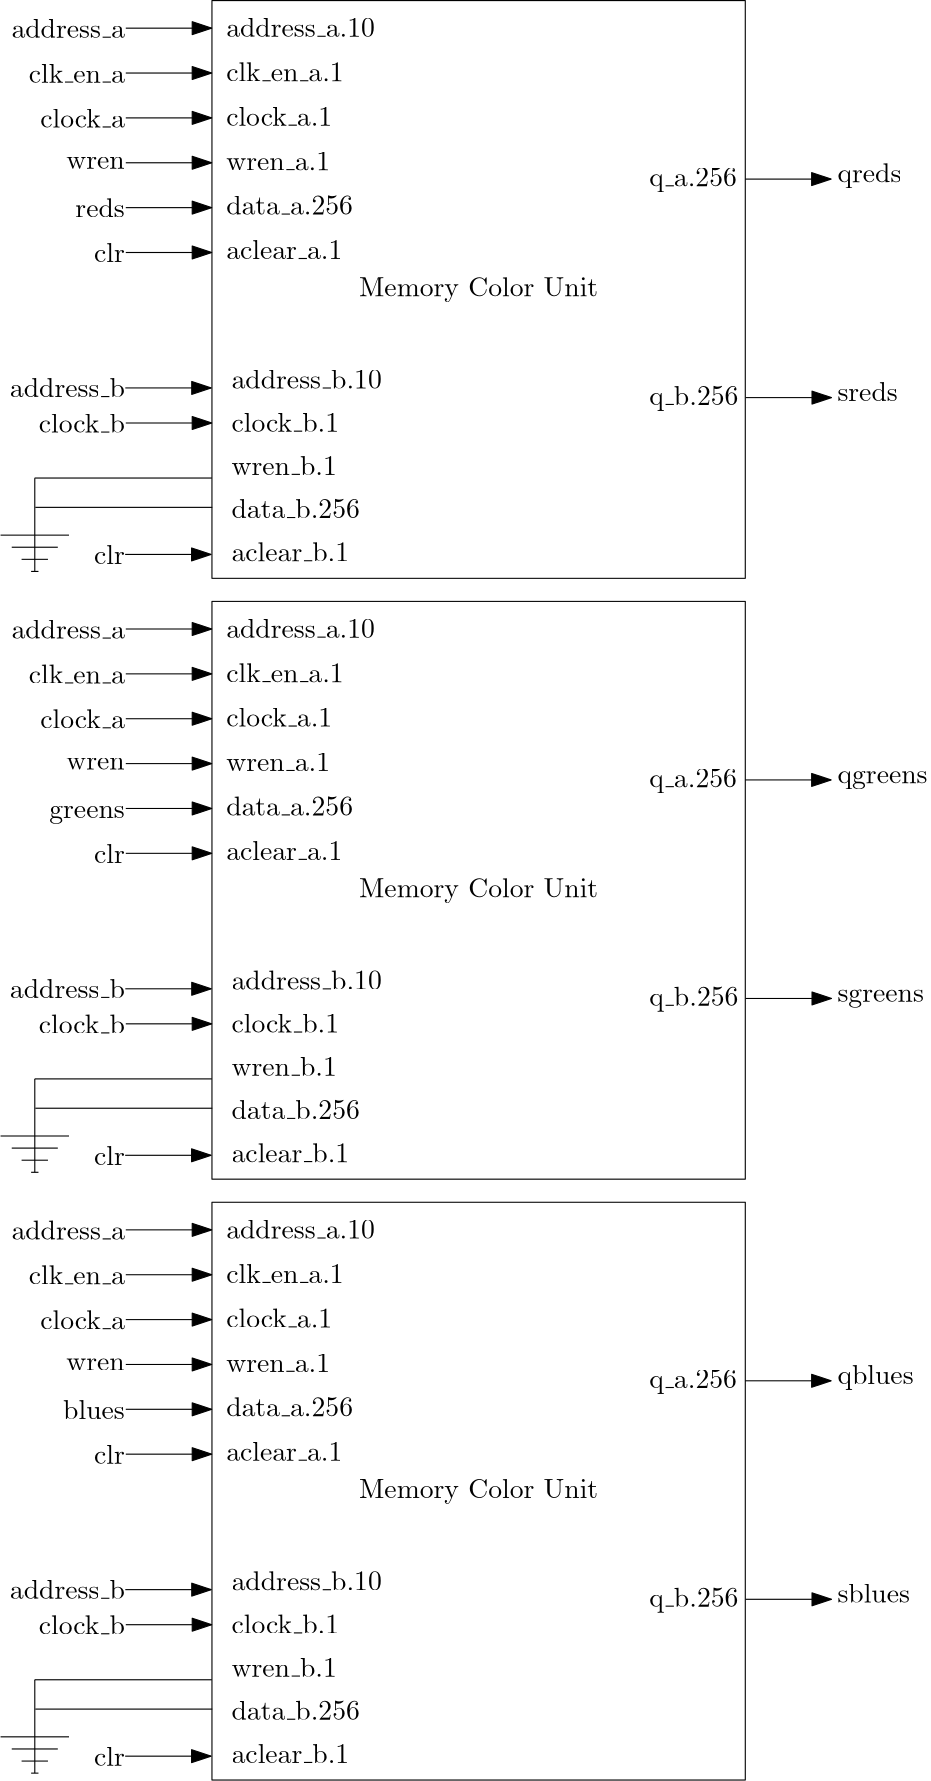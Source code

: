 <?xml version="1.0"?>
<!DOCTYPE ipe SYSTEM "ipe.dtd">
<ipe version="70218" creator="Ipe 7.2.23">
<info created="D:20210513221420" modified="D:20210513222956"/>
<ipestyle name="basic">
<symbol name="arrow/arc(spx)">
<path stroke="sym-stroke" fill="sym-stroke" pen="sym-pen">
0 0 m
-1 0.333 l
-1 -0.333 l
h
</path>
</symbol>
<symbol name="arrow/farc(spx)">
<path stroke="sym-stroke" fill="white" pen="sym-pen">
0 0 m
-1 0.333 l
-1 -0.333 l
h
</path>
</symbol>
<symbol name="arrow/ptarc(spx)">
<path stroke="sym-stroke" fill="sym-stroke" pen="sym-pen">
0 0 m
-1 0.333 l
-0.8 0 l
-1 -0.333 l
h
</path>
</symbol>
<symbol name="arrow/fptarc(spx)">
<path stroke="sym-stroke" fill="white" pen="sym-pen">
0 0 m
-1 0.333 l
-0.8 0 l
-1 -0.333 l
h
</path>
</symbol>
<symbol name="mark/circle(sx)" transformations="translations">
<path fill="sym-stroke">
0.6 0 0 0.6 0 0 e
0.4 0 0 0.4 0 0 e
</path>
</symbol>
<symbol name="mark/disk(sx)" transformations="translations">
<path fill="sym-stroke">
0.6 0 0 0.6 0 0 e
</path>
</symbol>
<symbol name="mark/fdisk(sfx)" transformations="translations">
<group>
<path fill="sym-fill">
0.5 0 0 0.5 0 0 e
</path>
<path fill="sym-stroke" fillrule="eofill">
0.6 0 0 0.6 0 0 e
0.4 0 0 0.4 0 0 e
</path>
</group>
</symbol>
<symbol name="mark/box(sx)" transformations="translations">
<path fill="sym-stroke" fillrule="eofill">
-0.6 -0.6 m
0.6 -0.6 l
0.6 0.6 l
-0.6 0.6 l
h
-0.4 -0.4 m
0.4 -0.4 l
0.4 0.4 l
-0.4 0.4 l
h
</path>
</symbol>
<symbol name="mark/square(sx)" transformations="translations">
<path fill="sym-stroke">
-0.6 -0.6 m
0.6 -0.6 l
0.6 0.6 l
-0.6 0.6 l
h
</path>
</symbol>
<symbol name="mark/fsquare(sfx)" transformations="translations">
<group>
<path fill="sym-fill">
-0.5 -0.5 m
0.5 -0.5 l
0.5 0.5 l
-0.5 0.5 l
h
</path>
<path fill="sym-stroke" fillrule="eofill">
-0.6 -0.6 m
0.6 -0.6 l
0.6 0.6 l
-0.6 0.6 l
h
-0.4 -0.4 m
0.4 -0.4 l
0.4 0.4 l
-0.4 0.4 l
h
</path>
</group>
</symbol>
<symbol name="mark/cross(sx)" transformations="translations">
<group>
<path fill="sym-stroke">
-0.43 -0.57 m
0.57 0.43 l
0.43 0.57 l
-0.57 -0.43 l
h
</path>
<path fill="sym-stroke">
-0.43 0.57 m
0.57 -0.43 l
0.43 -0.57 l
-0.57 0.43 l
h
</path>
</group>
</symbol>
<symbol name="arrow/fnormal(spx)">
<path stroke="sym-stroke" fill="white" pen="sym-pen">
0 0 m
-1 0.333 l
-1 -0.333 l
h
</path>
</symbol>
<symbol name="arrow/pointed(spx)">
<path stroke="sym-stroke" fill="sym-stroke" pen="sym-pen">
0 0 m
-1 0.333 l
-0.8 0 l
-1 -0.333 l
h
</path>
</symbol>
<symbol name="arrow/fpointed(spx)">
<path stroke="sym-stroke" fill="white" pen="sym-pen">
0 0 m
-1 0.333 l
-0.8 0 l
-1 -0.333 l
h
</path>
</symbol>
<symbol name="arrow/linear(spx)">
<path stroke="sym-stroke" pen="sym-pen">
-1 0.333 m
0 0 l
-1 -0.333 l
</path>
</symbol>
<symbol name="arrow/fdouble(spx)">
<path stroke="sym-stroke" fill="white" pen="sym-pen">
0 0 m
-1 0.333 l
-1 -0.333 l
h
-1 0 m
-2 0.333 l
-2 -0.333 l
h
</path>
</symbol>
<symbol name="arrow/double(spx)">
<path stroke="sym-stroke" fill="sym-stroke" pen="sym-pen">
0 0 m
-1 0.333 l
-1 -0.333 l
h
-1 0 m
-2 0.333 l
-2 -0.333 l
h
</path>
</symbol>
<symbol name="arrow/mid-normal(spx)">
<path stroke="sym-stroke" fill="sym-stroke" pen="sym-pen">
0.5 0 m
-0.5 0.333 l
-0.5 -0.333 l
h
</path>
</symbol>
<symbol name="arrow/mid-fnormal(spx)">
<path stroke="sym-stroke" fill="white" pen="sym-pen">
0.5 0 m
-0.5 0.333 l
-0.5 -0.333 l
h
</path>
</symbol>
<symbol name="arrow/mid-pointed(spx)">
<path stroke="sym-stroke" fill="sym-stroke" pen="sym-pen">
0.5 0 m
-0.5 0.333 l
-0.3 0 l
-0.5 -0.333 l
h
</path>
</symbol>
<symbol name="arrow/mid-fpointed(spx)">
<path stroke="sym-stroke" fill="white" pen="sym-pen">
0.5 0 m
-0.5 0.333 l
-0.3 0 l
-0.5 -0.333 l
h
</path>
</symbol>
<symbol name="arrow/mid-double(spx)">
<path stroke="sym-stroke" fill="sym-stroke" pen="sym-pen">
1 0 m
0 0.333 l
0 -0.333 l
h
0 0 m
-1 0.333 l
-1 -0.333 l
h
</path>
</symbol>
<symbol name="arrow/mid-fdouble(spx)">
<path stroke="sym-stroke" fill="white" pen="sym-pen">
1 0 m
0 0.333 l
0 -0.333 l
h
0 0 m
-1 0.333 l
-1 -0.333 l
h
</path>
</symbol>
<anglesize name="22.5 deg" value="22.5"/>
<anglesize name="30 deg" value="30"/>
<anglesize name="45 deg" value="45"/>
<anglesize name="60 deg" value="60"/>
<anglesize name="90 deg" value="90"/>
<arrowsize name="large" value="10"/>
<arrowsize name="small" value="5"/>
<arrowsize name="tiny" value="3"/>
<color name="blue" value="0 0 1"/>
<color name="brown" value="0.647 0.165 0.165"/>
<color name="darkblue" value="0 0 0.545"/>
<color name="darkcyan" value="0 0.545 0.545"/>
<color name="darkgray" value="0.663"/>
<color name="darkgreen" value="0 0.392 0"/>
<color name="darkmagenta" value="0.545 0 0.545"/>
<color name="darkorange" value="1 0.549 0"/>
<color name="darkred" value="0.545 0 0"/>
<color name="gold" value="1 0.843 0"/>
<color name="gray" value="0.745"/>
<color name="green" value="0 1 0"/>
<color name="lightblue" value="0.678 0.847 0.902"/>
<color name="lightcyan" value="0.878 1 1"/>
<color name="lightgray" value="0.827"/>
<color name="lightgreen" value="0.565 0.933 0.565"/>
<color name="lightyellow" value="1 1 0.878"/>
<color name="navy" value="0 0 0.502"/>
<color name="orange" value="1 0.647 0"/>
<color name="pink" value="1 0.753 0.796"/>
<color name="purple" value="0.627 0.125 0.941"/>
<color name="red" value="1 0 0"/>
<color name="seagreen" value="0.18 0.545 0.341"/>
<color name="turquoise" value="0.251 0.878 0.816"/>
<color name="violet" value="0.933 0.51 0.933"/>
<color name="yellow" value="1 1 0"/>
<dashstyle name="dash dot dotted" value="[4 2 1 2 1 2] 0"/>
<dashstyle name="dash dotted" value="[4 2 1 2] 0"/>
<dashstyle name="dashed" value="[4] 0"/>
<dashstyle name="dotted" value="[1 3] 0"/>
<gridsize name="10 pts (~3.5 mm)" value="10"/>
<gridsize name="14 pts (~5 mm)" value="14"/>
<gridsize name="16 pts (~6 mm)" value="16"/>
<gridsize name="20 pts (~7 mm)" value="20"/>
<gridsize name="28 pts (~10 mm)" value="28"/>
<gridsize name="32 pts (~12 mm)" value="32"/>
<gridsize name="4 pts" value="4"/>
<gridsize name="56 pts (~20 mm)" value="56"/>
<gridsize name="8 pts (~3 mm)" value="8"/>
<opacity name="10%" value="0.1"/>
<opacity name="30%" value="0.3"/>
<opacity name="50%" value="0.5"/>
<opacity name="75%" value="0.75"/>
<pen name="fat" value="1.2"/>
<pen name="heavier" value="0.8"/>
<pen name="ultrafat" value="2"/>
<symbolsize name="large" value="5"/>
<symbolsize name="small" value="2"/>
<symbolsize name="tiny" value="1.1"/>
<textsize name="Huge" value="\Huge"/>
<textsize name="LARGE" value="\LARGE"/>
<textsize name="Large" value="\Large"/>
<textsize name="footnote" value="\footnotesize"/>
<textsize name="huge" value="\huge"/>
<textsize name="large" value="\large"/>
<textsize name="small" value="\small"/>
<textsize name="tiny" value="\tiny"/>
<textstyle name="center" begin="\begin{center}" end="\end{center}"/>
<textstyle name="item" begin="\begin{itemize}\item{}" end="\end{itemize}"/>
<textstyle name="itemize" begin="\begin{itemize}" end="\end{itemize}"/>
<tiling name="falling" angle="-60" step="4" width="1"/>
<tiling name="rising" angle="30" step="4" width="1"/>
</ipestyle>
<ipestyle name="huge">
<symbol name="arrow/arc(spx)">
<path stroke="sym-stroke" fill="sym-stroke" pen="sym-pen">
0 0 m
-1 0.333 l
-1 -0.333 l
h
</path>
</symbol>
<symbol name="arrow/farc(spx)">
<path stroke="sym-stroke" fill="white" pen="sym-pen">
0 0 m
-1 0.333 l
-1 -0.333 l
h
</path>
</symbol>
<symbol name="arrow/ptarc(spx)">
<path stroke="sym-stroke" fill="sym-stroke" pen="sym-pen">
0 0 m
-1 0.333 l
-0.8 0 l
-1 -0.333 l
h
</path>
</symbol>
<symbol name="arrow/fptarc(spx)">
<path stroke="sym-stroke" fill="white" pen="sym-pen">
0 0 m
-1 0.333 l
-0.8 0 l
-1 -0.333 l
h
</path>
</symbol>
<symbol name="mark/circle(sx)" transformations="translations">
<path fill="sym-stroke">
0.6 0 0 0.6 0 0 e
0.4 0 0 0.4 0 0 e
</path>
</symbol>
<symbol name="mark/disk(sx)" transformations="translations">
<path fill="sym-stroke">
0.6 0 0 0.6 0 0 e
</path>
</symbol>
<symbol name="mark/fdisk(sfx)" transformations="translations">
<group>
<path fill="sym-fill">
0.5 0 0 0.5 0 0 e
</path>
<path fill="sym-stroke" fillrule="eofill">
0.6 0 0 0.6 0 0 e
0.4 0 0 0.4 0 0 e
</path>
</group>
</symbol>
<symbol name="mark/box(sx)" transformations="translations">
<path fill="sym-stroke" fillrule="eofill">
-0.6 -0.6 m
0.6 -0.6 l
0.6 0.6 l
-0.6 0.6 l
h
-0.4 -0.4 m
0.4 -0.4 l
0.4 0.4 l
-0.4 0.4 l
h
</path>
</symbol>
<symbol name="mark/square(sx)" transformations="translations">
<path fill="sym-stroke">
-0.6 -0.6 m
0.6 -0.6 l
0.6 0.6 l
-0.6 0.6 l
h
</path>
</symbol>
<symbol name="mark/fsquare(sfx)" transformations="translations">
<group>
<path fill="sym-fill">
-0.5 -0.5 m
0.5 -0.5 l
0.5 0.5 l
-0.5 0.5 l
h
</path>
<path fill="sym-stroke" fillrule="eofill">
-0.6 -0.6 m
0.6 -0.6 l
0.6 0.6 l
-0.6 0.6 l
h
-0.4 -0.4 m
0.4 -0.4 l
0.4 0.4 l
-0.4 0.4 l
h
</path>
</group>
</symbol>
<symbol name="mark/cross(sx)" transformations="translations">
<group>
<path fill="sym-stroke">
-0.43 -0.57 m
0.57 0.43 l
0.43 0.57 l
-0.57 -0.43 l
h
</path>
<path fill="sym-stroke">
-0.43 0.57 m
0.57 -0.43 l
0.43 -0.57 l
-0.57 0.43 l
h
</path>
</group>
</symbol>
<symbol name="arrow/fnormal(spx)">
<path stroke="sym-stroke" fill="white" pen="sym-pen">
0 0 m
-1 0.333 l
-1 -0.333 l
h
</path>
</symbol>
<symbol name="arrow/pointed(spx)">
<path stroke="sym-stroke" fill="sym-stroke" pen="sym-pen">
0 0 m
-1 0.333 l
-0.8 0 l
-1 -0.333 l
h
</path>
</symbol>
<symbol name="arrow/fpointed(spx)">
<path stroke="sym-stroke" fill="white" pen="sym-pen">
0 0 m
-1 0.333 l
-0.8 0 l
-1 -0.333 l
h
</path>
</symbol>
<symbol name="arrow/linear(spx)">
<path stroke="sym-stroke" pen="sym-pen">
-1 0.333 m
0 0 l
-1 -0.333 l
</path>
</symbol>
<symbol name="arrow/fdouble(spx)">
<path stroke="sym-stroke" fill="white" pen="sym-pen">
0 0 m
-1 0.333 l
-1 -0.333 l
h
-1 0 m
-2 0.333 l
-2 -0.333 l
h
</path>
</symbol>
<symbol name="arrow/double(spx)">
<path stroke="sym-stroke" fill="sym-stroke" pen="sym-pen">
0 0 m
-1 0.333 l
-1 -0.333 l
h
-1 0 m
-2 0.333 l
-2 -0.333 l
h
</path>
</symbol>
<symbol name="arrow/mid-normal(spx)">
<path stroke="sym-stroke" fill="sym-stroke" pen="sym-pen">
0.5 0 m
-0.5 0.333 l
-0.5 -0.333 l
h
</path>
</symbol>
<symbol name="arrow/mid-fnormal(spx)">
<path stroke="sym-stroke" fill="white" pen="sym-pen">
0.5 0 m
-0.5 0.333 l
-0.5 -0.333 l
h
</path>
</symbol>
<symbol name="arrow/mid-pointed(spx)">
<path stroke="sym-stroke" fill="sym-stroke" pen="sym-pen">
0.5 0 m
-0.5 0.333 l
-0.3 0 l
-0.5 -0.333 l
h
</path>
</symbol>
<symbol name="arrow/mid-fpointed(spx)">
<path stroke="sym-stroke" fill="white" pen="sym-pen">
0.5 0 m
-0.5 0.333 l
-0.3 0 l
-0.5 -0.333 l
h
</path>
</symbol>
<symbol name="arrow/mid-double(spx)">
<path stroke="sym-stroke" fill="sym-stroke" pen="sym-pen">
1 0 m
0 0.333 l
0 -0.333 l
h
0 0 m
-1 0.333 l
-1 -0.333 l
h
</path>
</symbol>
<symbol name="arrow/mid-fdouble(spx)">
<path stroke="sym-stroke" fill="white" pen="sym-pen">
1 0 m
0 0.333 l
0 -0.333 l
h
0 0 m
-1 0.333 l
-1 -0.333 l
h
</path>
</symbol>
<anglesize name="22.5 deg" value="22.5"/>
<anglesize name="30 deg" value="30"/>
<anglesize name="45 deg" value="45"/>
<anglesize name="60 deg" value="60"/>
<anglesize name="90 deg" value="90"/>
<arrowsize name="large" value="10"/>
<arrowsize name="small" value="5"/>
<arrowsize name="tiny" value="3"/>
<color name="blue" value="0 0 1"/>
<color name="brown" value="0.647 0.165 0.165"/>
<color name="darkblue" value="0 0 0.545"/>
<color name="darkcyan" value="0 0.545 0.545"/>
<color name="darkgray" value="0.663"/>
<color name="darkgreen" value="0 0.392 0"/>
<color name="darkmagenta" value="0.545 0 0.545"/>
<color name="darkorange" value="1 0.549 0"/>
<color name="darkred" value="0.545 0 0"/>
<color name="gold" value="1 0.843 0"/>
<color name="gray" value="0.745"/>
<color name="green" value="0 1 0"/>
<color name="lightblue" value="0.678 0.847 0.902"/>
<color name="lightcyan" value="0.878 1 1"/>
<color name="lightgray" value="0.827"/>
<color name="lightgreen" value="0.565 0.933 0.565"/>
<color name="lightyellow" value="1 1 0.878"/>
<color name="navy" value="0 0 0.502"/>
<color name="orange" value="1 0.647 0"/>
<color name="pink" value="1 0.753 0.796"/>
<color name="purple" value="0.627 0.125 0.941"/>
<color name="red" value="1 0 0"/>
<color name="seagreen" value="0.18 0.545 0.341"/>
<color name="turquoise" value="0.251 0.878 0.816"/>
<color name="violet" value="0.933 0.51 0.933"/>
<color name="yellow" value="1 1 0"/>
<dashstyle name="dash dot dotted" value="[4 2 1 2 1 2] 0"/>
<dashstyle name="dash dotted" value="[4 2 1 2] 0"/>
<dashstyle name="dashed" value="[4] 0"/>
<dashstyle name="dotted" value="[1 3] 0"/>
<gridsize name="10 pts (~3.5 mm)" value="10"/>
<gridsize name="14 pts (~5 mm)" value="14"/>
<gridsize name="16 pts (~6 mm)" value="16"/>
<gridsize name="20 pts (~7 mm)" value="20"/>
<gridsize name="28 pts (~10 mm)" value="28"/>
<gridsize name="32 pts (~12 mm)" value="32"/>
<gridsize name="4 pts" value="4"/>
<gridsize name="56 pts (~20 mm)" value="56"/>
<gridsize name="8 pts (~3 mm)" value="8"/>
<opacity name="10%" value="0.1"/>
<opacity name="30%" value="0.3"/>
<opacity name="50%" value="0.5"/>
<opacity name="75%" value="0.75"/>
<pen name="fat" value="1.2"/>
<pen name="heavier" value="0.8"/>
<pen name="ultrafat" value="2"/>
<symbolsize name="large" value="5"/>
<symbolsize name="small" value="2"/>
<symbolsize name="tiny" value="1.1"/>
<textsize name="Huge" value="\Huge"/>
<textsize name="LARGE" value="\LARGE"/>
<textsize name="Large" value="\Large"/>
<textsize name="footnote" value="\footnotesize"/>
<textsize name="huge" value="\huge"/>
<textsize name="large" value="\large"/>
<textsize name="small" value="\small"/>
<textsize name="tiny" value="\tiny"/>
<textstyle name="center" begin="\begin{center}" end="\end{center}"/>
<textstyle name="item" begin="\begin{itemize}\item{}" end="\end{itemize}"/>
<textstyle name="itemize" begin="\begin{itemize}" end="\end{itemize}"/>
<layout paper="2000 2000" origin="0 0" frame="2000 2000"/>
<tiling name="falling" angle="-60" step="4" width="1"/>
<tiling name="rising" angle="30" step="4" width="1"/>
</ipestyle>
<page>
<layer name="alpha"/>
<view layers="alpha" active="alpha"/>
<text layer="alpha" matrix="1 0 0 1 162.262 -9.59731" transformations="translations" pos="745.026 1610.21" stroke="black" type="label" width="40.808" height="6.918" depth="0" valign="baseline">address\_a</text>
<text matrix="1 0 0 1 161.707 -138.963" transformations="translations" pos="745.026 1610.21" stroke="black" type="label" width="41.362" height="6.918" depth="0" valign="baseline">address\_b</text>
<text matrix="1 0 0 1 166.604 4.2058" transformations="translations" pos="746.922 1580.25" stroke="black" type="label" width="34.57" height="6.918" depth="0" valign="baseline">clk\_en\_a</text>
<group matrix="1 0 0 1 -0.00298967 0">
<path matrix="1.71429 0 0 3.25 869.773 -881.997" stroke="black">
64 768 m
64 704 l
176 704 l
176 768 l
h
</path>
<text matrix="1 0 0 1 936.426 771.505" transformations="translations" pos="96 736" stroke="black" type="label" width="86.122" height="6.926" depth="1.93" valign="baseline">Memory Color Unit</text>
<group matrix="1 0 0 1 848.932 764.396">
<text matrix="1 0 0 1 0 62.7158" transformations="translations" pos="288 720" stroke="black" type="label" width="31.537" height="6.428" depth="1.93" valign="baseline">q\_a.256</text>
<text transformations="translations" pos="288 704" stroke="black" type="label" width="32.091" height="6.926" depth="1.93" valign="baseline">q\_b.256</text>
</group>
<group matrix="1 0 0 1 915.487 848.944">
<text matrix="1 0 0 1 37.1197 -64" transformations="translations" pos="32 816" stroke="black" type="label" width="53.538" height="6.918" depth="0" valign="baseline">address\_a.10</text>
<text matrix="1 0 0 1 37.1197 -64" transformations="translations" pos="32 800" stroke="black" type="label" width="42.319" height="6.918" depth="0" valign="baseline">clk\_en\_a.1</text>
<text matrix="1 0 0 1 37.1197 -64" transformations="translations" pos="32 784" stroke="black" type="label" width="38.179" height="6.918" depth="0" valign="baseline">clock\_a.1</text>
<text matrix="1 0 0 1 37.1197 -16" transformations="translations" pos="32 720" stroke="black" type="label" width="37.377" height="6.42" depth="0" valign="baseline">wren\_a.1</text>
<text matrix="1 0 0 1 37.1197 -64" transformations="translations" pos="32 752" stroke="black" type="label" width="45.651" height="6.918" depth="0" valign="baseline">data\_a.256</text>
<text matrix="1 0 0 1 37.1197 -64" transformations="translations" pos="32 736" stroke="black" type="label" width="41.804" height="6.918" depth="0" valign="baseline">aclear\_a.1</text>
</group>
<text matrix="1 0 0 1 954.525 834.323" transformations="translations" pos="32 640" stroke="black" type="label" width="54.092" height="6.918" depth="0" valign="baseline">address\_b.10</text>
<text matrix="1 0 0 1 954.525 850.778" transformations="translations" pos="32 608" stroke="black" type="label" width="38.733" height="6.918" depth="0" valign="baseline">clock\_b.1</text>
<text matrix="1 0 0 1 954.525 851.234" transformations="translations" pos="32 592" stroke="black" type="label" width="37.93" height="6.918" depth="0" valign="baseline">wren\_b.1</text>
<text matrix="1 0 0 1 954.525 851.689" transformations="translations" pos="32 576" stroke="black" type="label" width="46.205" height="6.918" depth="0" valign="baseline">data\_b.256</text>
<text matrix="1 0 0 1 954.525 852.144" transformations="translations" pos="32 560" stroke="black" type="label" width="42.358" height="6.918" depth="0" valign="baseline">aclear\_b.1</text>
</group>
<text matrix="1 0 0 1 169.933 3.04164" transformations="translations" pos="747.732 1565.26" stroke="black" type="label" width="30.43" height="6.918" depth="0" valign="baseline">clock\_a</text>
<text matrix="1 0 0 1 167.409 -90.0562" transformations="translations" pos="749.702 1548.52" stroke="black" type="label" width="30.984" height="6.918" depth="0" valign="baseline">clock\_b</text>
<text matrix="1 0 0 1 181.877 -14.3793" transformations="translations" pos="755.121 1534.23" stroke="black" type="label" width="11.097" height="6.918" depth="0" valign="baseline">clr</text>
<text matrix="1 0 0 1 175.673 29.8505" transformations="translations" pos="754.628 1506.15" stroke="black" type="label" width="17.794" height="6.918" depth="0" valign="baseline">reds</text>
<text matrix="1 0 0 1 166.988 81.7986" transformations="translations" pos="760.047 1471.67" stroke="black" type="label" width="21.06" height="4.289" depth="0" valign="baseline">wren</text>
<text matrix="1 0 0 1 -35.6842 -4.39969" transformations="translations" pos="1240.33 1552.95" stroke="black" type="label" width="23.052" height="6.926" depth="1.93" valign="baseline">qreds</text>
<text matrix="1 0 0 1 -30.2656 0.674055" transformations="translations" pos="1234.91 1469.21" stroke="black" type="label" width="21.724" height="6.918" depth="0" valign="baseline">sreds</text>
<group matrix="1 0 0 1 -0.00298967 0">
<path matrix="-3.60884 0 0 4.21874 1860.79 -6.95418" stroke="black">
261.88 343.471 m
261.88 335.512 l
</path>
<group matrix="-3.60884 0 0 4.21874 1863.8 -12.4352">
<path matrix="1 0 0 1 -0.349667 0" stroke="black">
259.651 339.909 m
266.478 339.909 l
</path>
<path matrix="1 0 0 1 -0.19981 0" stroke="black">
260.617 338.876 m
265.212 338.876 l
</path>
<path matrix="1 0 0 1 -0.116556 0.166508" stroke="black">
261.516 337.677 m
264.147 337.677 l
</path>
<path stroke="black">
262.348 336.812 m
263.081 336.812 l
</path>
</group>
<path stroke="black">
915.646 1442.11 m
979.449 1442.11 l
</path>
</group>
<text matrix="1 0 0 1 181.877 -123.085" transformations="translations" pos="755.121 1534.23" stroke="black" type="label" width="11.097" height="6.918" depth="0" valign="baseline">clr</text>
<path matrix="1 0 0 1 -0.00298967 0" stroke="black">
979.598 1431.55 m
915.897 1431.55 l
</path>
<path matrix="1 0 0 1 0.0205044 -1.43633" stroke="black" arrow="normal/normal">
948.445 1463.36 m
979.361 1463.36 l
</path>
<path matrix="1 0 0 1 -0.209018 -48.7561" stroke="black" arrow="normal/normal">
948.445 1463.36 m
979.361 1463.36 l
</path>
<path matrix="1 0 0 1 -0.152876 11.1847" stroke="black" arrow="normal/normal">
948.445 1463.36 m
979.361 1463.36 l
</path>
<path matrix="1 0 0 1 0.0200532 59.9507" stroke="black" arrow="normal/normal">
948.445 1463.36 m
979.361 1463.36 l
</path>
<path matrix="1 0 0 1 0.0200532 76.1023" stroke="black" arrow="normal/normal">
948.445 1463.36 m
979.361 1463.36 l
</path>
<path matrix="1 0 0 1 0.0200532 92.2539" stroke="black" arrow="normal/normal">
948.445 1463.36 m
979.361 1463.36 l
</path>
<path matrix="1 0 0 1 0.0200532 108.406" stroke="black" arrow="normal/normal">
948.445 1463.36 m
979.361 1463.36 l
</path>
<path matrix="1 0 0 1 0.0200532 124.557" stroke="black" arrow="normal/normal">
948.445 1463.36 m
979.361 1463.36 l
</path>
<path matrix="1 0 0 1 0.0200532 140.709" stroke="black" arrow="normal/normal">
948.445 1463.36 m
979.361 1463.36 l
</path>
<path matrix="1 0 0 1 223.015 86.3737" stroke="black" arrow="normal/normal">
948.445 1463.36 m
979.361 1463.36 l
</path>
<path matrix="1 0 0 1 223.148 7.70542" stroke="black" arrow="normal/normal">
948.445 1463.36 m
979.361 1463.36 l
</path>
<text matrix="1 0 0 1 162.265 -442.213" transformations="translations" pos="745.026 1610.21" stroke="black" type="label" width="40.808" height="6.918" depth="0" valign="baseline">address\_a</text>
<text matrix="1 0 0 1 161.71 -571.579" transformations="translations" pos="745.026 1610.21" stroke="black" type="label" width="41.362" height="6.918" depth="0" valign="baseline">address\_b</text>
<text matrix="1 0 0 1 166.607 -428.41" transformations="translations" pos="746.922 1580.25" stroke="black" type="label" width="34.57" height="6.918" depth="0" valign="baseline">clk\_en\_a</text>
<group matrix="1 0 0 1 0.00008879 -432.616">
<path matrix="1.71429 0 0 3.25 869.773 -881.997" stroke="black">
64 768 m
64 704 l
176 704 l
176 768 l
h
</path>
<text matrix="1 0 0 1 936.426 771.505" transformations="translations" pos="96 736" stroke="black" type="label" width="86.122" height="6.926" depth="1.93" valign="baseline">Memory Color Unit</text>
<group matrix="1 0 0 1 848.932 764.396">
<text matrix="1 0 0 1 0 62.7158" transformations="translations" pos="288 720" stroke="black" type="label" width="31.537" height="6.428" depth="1.93" valign="baseline">q\_a.256</text>
<text transformations="translations" pos="288 704" stroke="black" type="label" width="32.091" height="6.926" depth="1.93" valign="baseline">q\_b.256</text>
</group>
<group matrix="1 0 0 1 915.487 848.944">
<text matrix="1 0 0 1 37.1197 -64" transformations="translations" pos="32 816" stroke="black" type="label" width="53.538" height="6.918" depth="0" valign="baseline">address\_a.10</text>
<text matrix="1 0 0 1 37.1197 -64" transformations="translations" pos="32 800" stroke="black" type="label" width="42.319" height="6.918" depth="0" valign="baseline">clk\_en\_a.1</text>
<text matrix="1 0 0 1 37.1197 -64" transformations="translations" pos="32 784" stroke="black" type="label" width="38.179" height="6.918" depth="0" valign="baseline">clock\_a.1</text>
<text matrix="1 0 0 1 37.1197 -16" transformations="translations" pos="32 720" stroke="black" type="label" width="37.377" height="6.42" depth="0" valign="baseline">wren\_a.1</text>
<text matrix="1 0 0 1 37.1197 -64" transformations="translations" pos="32 752" stroke="black" type="label" width="45.651" height="6.918" depth="0" valign="baseline">data\_a.256</text>
<text matrix="1 0 0 1 37.1197 -64" transformations="translations" pos="32 736" stroke="black" type="label" width="41.804" height="6.918" depth="0" valign="baseline">aclear\_a.1</text>
</group>
<text matrix="1 0 0 1 954.525 834.323" transformations="translations" pos="32 640" stroke="black" type="label" width="54.092" height="6.918" depth="0" valign="baseline">address\_b.10</text>
<text matrix="1 0 0 1 954.525 850.778" transformations="translations" pos="32 608" stroke="black" type="label" width="38.733" height="6.918" depth="0" valign="baseline">clock\_b.1</text>
<text matrix="1 0 0 1 954.525 851.234" transformations="translations" pos="32 592" stroke="black" type="label" width="37.93" height="6.918" depth="0" valign="baseline">wren\_b.1</text>
<text matrix="1 0 0 1 954.525 851.689" transformations="translations" pos="32 576" stroke="black" type="label" width="46.205" height="6.918" depth="0" valign="baseline">data\_b.256</text>
<text matrix="1 0 0 1 954.525 852.144" transformations="translations" pos="32 560" stroke="black" type="label" width="42.358" height="6.918" depth="0" valign="baseline">aclear\_b.1</text>
</group>
<text matrix="1 0 0 1 169.936 -429.574" transformations="translations" pos="747.732 1565.26" stroke="black" type="label" width="30.43" height="6.918" depth="0" valign="baseline">clock\_a</text>
<text matrix="1 0 0 1 167.412 -522.672" transformations="translations" pos="749.702 1548.52" stroke="black" type="label" width="30.984" height="6.918" depth="0" valign="baseline">clock\_b</text>
<text matrix="1 0 0 1 181.88 -446.995" transformations="translations" pos="755.121 1534.23" stroke="black" type="label" width="11.097" height="6.918" depth="0" valign="baseline">clr</text>
<text matrix="1 0 0 1 171.275 -402.765" transformations="translations" pos="754.628 1506.15" stroke="black" type="label" width="22.195" height="6.918" depth="0" valign="baseline">blues</text>
<text matrix="1 0 0 1 166.991 -350.817" transformations="translations" pos="760.047 1471.67" stroke="black" type="label" width="21.06" height="4.289" depth="0" valign="baseline">wren</text>
<text matrix="1 0 0 1 -35.6811 -437.015" transformations="translations" pos="1240.33 1552.95" stroke="black" type="label" width="27.453" height="6.926" depth="1.93" valign="baseline">qblues</text>
<text matrix="1 0 0 1 -30.2625 -431.942" transformations="translations" pos="1234.91 1469.21" stroke="black" type="label" width="26.124" height="6.918" depth="0" valign="baseline">sblues</text>
<group matrix="1 0 0 1 0.00008879 -432.616">
<path matrix="-3.60884 0 0 4.21874 1860.79 -6.95418" stroke="black">
261.88 343.471 m
261.88 335.512 l
</path>
<group matrix="-3.60884 0 0 4.21874 1863.8 -12.4352">
<path matrix="1 0 0 1 -0.349667 0" stroke="black">
259.651 339.909 m
266.478 339.909 l
</path>
<path matrix="1 0 0 1 -0.19981 0" stroke="black">
260.617 338.876 m
265.212 338.876 l
</path>
<path matrix="1 0 0 1 -0.116556 0.166508" stroke="black">
261.516 337.677 m
264.147 337.677 l
</path>
<path stroke="black">
262.348 336.812 m
263.081 336.812 l
</path>
</group>
<path stroke="black">
915.646 1442.11 m
979.449 1442.11 l
</path>
</group>
<text matrix="1 0 0 1 181.88 -555.701" transformations="translations" pos="755.121 1534.23" stroke="black" type="label" width="11.097" height="6.918" depth="0" valign="baseline">clr</text>
<path matrix="1 0 0 1 0.00008879 -432.616" stroke="black">
979.598 1431.55 m
915.897 1431.55 l
</path>
<path matrix="1 0 0 1 0.0235828 -434.052" stroke="black" arrow="normal/normal">
948.445 1463.36 m
979.361 1463.36 l
</path>
<path matrix="1 0 0 1 -0.205939 -481.372" stroke="black" arrow="normal/normal">
948.445 1463.36 m
979.361 1463.36 l
</path>
<path matrix="1 0 0 1 -0.149797 -421.431" stroke="black" arrow="normal/normal">
948.445 1463.36 m
979.361 1463.36 l
</path>
<path matrix="1 0 0 1 0.0231316 -372.665" stroke="black" arrow="normal/normal">
948.445 1463.36 m
979.361 1463.36 l
</path>
<path matrix="1 0 0 1 0.0231316 -356.513" stroke="black" arrow="normal/normal">
948.445 1463.36 m
979.361 1463.36 l
</path>
<path matrix="1 0 0 1 0.0231316 -340.362" stroke="black" arrow="normal/normal">
948.445 1463.36 m
979.361 1463.36 l
</path>
<path matrix="1 0 0 1 0.0231316 -324.21" stroke="black" arrow="normal/normal">
948.445 1463.36 m
979.361 1463.36 l
</path>
<path matrix="1 0 0 1 0.0231316 -308.059" stroke="black" arrow="normal/normal">
948.445 1463.36 m
979.361 1463.36 l
</path>
<path matrix="1 0 0 1 0.0231316 -291.907" stroke="black" arrow="normal/normal">
948.445 1463.36 m
979.361 1463.36 l
</path>
<path matrix="1 0 0 1 223.018 -346.242" stroke="black" arrow="normal/normal">
948.445 1463.36 m
979.361 1463.36 l
</path>
<path matrix="1 0 0 1 223.151 -424.91" stroke="black" arrow="normal/normal">
948.445 1463.36 m
979.361 1463.36 l
</path>
<text matrix="1 0 0 1 162.265 -225.905" transformations="translations" pos="745.026 1610.21" stroke="black" type="label" width="40.808" height="6.918" depth="0" valign="baseline">address\_a</text>
<text matrix="1 0 0 1 161.71 -355.271" transformations="translations" pos="745.026 1610.21" stroke="black" type="label" width="41.362" height="6.918" depth="0" valign="baseline">address\_b</text>
<text matrix="1 0 0 1 166.607 -212.102" transformations="translations" pos="746.922 1580.25" stroke="black" type="label" width="34.57" height="6.918" depth="0" valign="baseline">clk\_en\_a</text>
<group matrix="1 0 0 1 0.00008879 -216.308">
<path matrix="1.71429 0 0 3.25 869.773 -881.997" stroke="black">
64 768 m
64 704 l
176 704 l
176 768 l
h
</path>
<text matrix="1 0 0 1 936.426 771.505" transformations="translations" pos="96 736" stroke="black" type="label" width="86.122" height="6.926" depth="1.93" valign="baseline">Memory Color Unit</text>
<group matrix="1 0 0 1 848.932 764.396">
<text matrix="1 0 0 1 0 62.7158" transformations="translations" pos="288 720" stroke="black" type="label" width="31.537" height="6.428" depth="1.93" valign="baseline">q\_a.256</text>
<text transformations="translations" pos="288 704" stroke="black" type="label" width="32.091" height="6.926" depth="1.93" valign="baseline">q\_b.256</text>
</group>
<group matrix="1 0 0 1 915.487 848.944">
<text matrix="1 0 0 1 37.1197 -64" transformations="translations" pos="32 816" stroke="black" type="label" width="53.538" height="6.918" depth="0" valign="baseline">address\_a.10</text>
<text matrix="1 0 0 1 37.1197 -64" transformations="translations" pos="32 800" stroke="black" type="label" width="42.319" height="6.918" depth="0" valign="baseline">clk\_en\_a.1</text>
<text matrix="1 0 0 1 37.1197 -64" transformations="translations" pos="32 784" stroke="black" type="label" width="38.179" height="6.918" depth="0" valign="baseline">clock\_a.1</text>
<text matrix="1 0 0 1 37.1197 -16" transformations="translations" pos="32 720" stroke="black" type="label" width="37.377" height="6.42" depth="0" valign="baseline">wren\_a.1</text>
<text matrix="1 0 0 1 37.1197 -64" transformations="translations" pos="32 752" stroke="black" type="label" width="45.651" height="6.918" depth="0" valign="baseline">data\_a.256</text>
<text matrix="1 0 0 1 37.1197 -64" transformations="translations" pos="32 736" stroke="black" type="label" width="41.804" height="6.918" depth="0" valign="baseline">aclear\_a.1</text>
</group>
<text matrix="1 0 0 1 954.525 834.323" transformations="translations" pos="32 640" stroke="black" type="label" width="54.092" height="6.918" depth="0" valign="baseline">address\_b.10</text>
<text matrix="1 0 0 1 954.525 850.778" transformations="translations" pos="32 608" stroke="black" type="label" width="38.733" height="6.918" depth="0" valign="baseline">clock\_b.1</text>
<text matrix="1 0 0 1 954.525 851.234" transformations="translations" pos="32 592" stroke="black" type="label" width="37.93" height="6.918" depth="0" valign="baseline">wren\_b.1</text>
<text matrix="1 0 0 1 954.525 851.689" transformations="translations" pos="32 576" stroke="black" type="label" width="46.205" height="6.918" depth="0" valign="baseline">data\_b.256</text>
<text matrix="1 0 0 1 954.525 852.144" transformations="translations" pos="32 560" stroke="black" type="label" width="42.358" height="6.918" depth="0" valign="baseline">aclear\_b.1</text>
</group>
<text matrix="1 0 0 1 169.936 -213.266" transformations="translations" pos="747.732 1565.26" stroke="black" type="label" width="30.43" height="6.918" depth="0" valign="baseline">clock\_a</text>
<text matrix="1 0 0 1 167.412 -306.364" transformations="translations" pos="749.702 1548.52" stroke="black" type="label" width="30.984" height="6.918" depth="0" valign="baseline">clock\_b</text>
<text matrix="1 0 0 1 181.88 -230.687" transformations="translations" pos="755.121 1534.23" stroke="black" type="label" width="11.097" height="6.918" depth="0" valign="baseline">clr</text>
<text matrix="1 0 0 1 166.266 -186.457" transformations="translations" pos="754.628 1506.15" stroke="black" type="label" width="27.204" height="4.297" depth="1.93" valign="baseline">greens</text>
<text matrix="1 0 0 1 166.991 -134.509" transformations="translations" pos="760.047 1471.67" stroke="black" type="label" width="21.06" height="4.289" depth="0" valign="baseline">wren</text>
<text matrix="1 0 0 1 -35.6811 -220.707" transformations="translations" pos="1240.33 1552.95" stroke="black" type="label" width="32.462" height="4.297" depth="1.93" valign="baseline">qgreens</text>
<text matrix="1 0 0 1 -30.2625 -215.634" transformations="translations" pos="1234.91 1469.21" stroke="black" type="label" width="31.133" height="4.297" depth="1.93" valign="baseline">sgreens</text>
<group matrix="1 0 0 1 0.00008879 -216.308">
<path matrix="-3.60884 0 0 4.21874 1860.79 -6.95418" stroke="black">
261.88 343.471 m
261.88 335.512 l
</path>
<group matrix="-3.60884 0 0 4.21874 1863.8 -12.4352">
<path matrix="1 0 0 1 -0.349667 0" stroke="black">
259.651 339.909 m
266.478 339.909 l
</path>
<path matrix="1 0 0 1 -0.19981 0" stroke="black">
260.617 338.876 m
265.212 338.876 l
</path>
<path matrix="1 0 0 1 -0.116556 0.166508" stroke="black">
261.516 337.677 m
264.147 337.677 l
</path>
<path stroke="black">
262.348 336.812 m
263.081 336.812 l
</path>
</group>
<path stroke="black">
915.646 1442.11 m
979.449 1442.11 l
</path>
</group>
<text matrix="1 0 0 1 181.88 -339.393" transformations="translations" pos="755.121 1534.23" stroke="black" type="label" width="11.097" height="6.918" depth="0" valign="baseline">clr</text>
<path matrix="1 0 0 1 0.00008879 -216.308" stroke="black">
979.598 1431.55 m
915.897 1431.55 l
</path>
<path matrix="1 0 0 1 0.0235828 -217.744" stroke="black" arrow="normal/normal">
948.445 1463.36 m
979.361 1463.36 l
</path>
<path matrix="1 0 0 1 -0.205939 -265.064" stroke="black" arrow="normal/normal">
948.445 1463.36 m
979.361 1463.36 l
</path>
<path matrix="1 0 0 1 -0.149797 -205.123" stroke="black" arrow="normal/normal">
948.445 1463.36 m
979.361 1463.36 l
</path>
<path matrix="1 0 0 1 0.0231316 -156.357" stroke="black" arrow="normal/normal">
948.445 1463.36 m
979.361 1463.36 l
</path>
<path matrix="1 0 0 1 0.0231316 -140.205" stroke="black" arrow="normal/normal">
948.445 1463.36 m
979.361 1463.36 l
</path>
<path matrix="1 0 0 1 0.0231316 -124.054" stroke="black" arrow="normal/normal">
948.445 1463.36 m
979.361 1463.36 l
</path>
<path matrix="1 0 0 1 0.0231316 -107.902" stroke="black" arrow="normal/normal">
948.445 1463.36 m
979.361 1463.36 l
</path>
<path matrix="1 0 0 1 0.0231316 -91.7507" stroke="black" arrow="normal/normal">
948.445 1463.36 m
979.361 1463.36 l
</path>
<path matrix="1 0 0 1 0.0231316 -75.5987" stroke="black" arrow="normal/normal">
948.445 1463.36 m
979.361 1463.36 l
</path>
<path matrix="1 0 0 1 223.018 -129.934" stroke="black" arrow="normal/normal">
948.445 1463.36 m
979.361 1463.36 l
</path>
<path matrix="1 0 0 1 223.151 -208.602" stroke="black" arrow="normal/normal">
948.445 1463.36 m
979.361 1463.36 l
</path>
</page>
</ipe>
